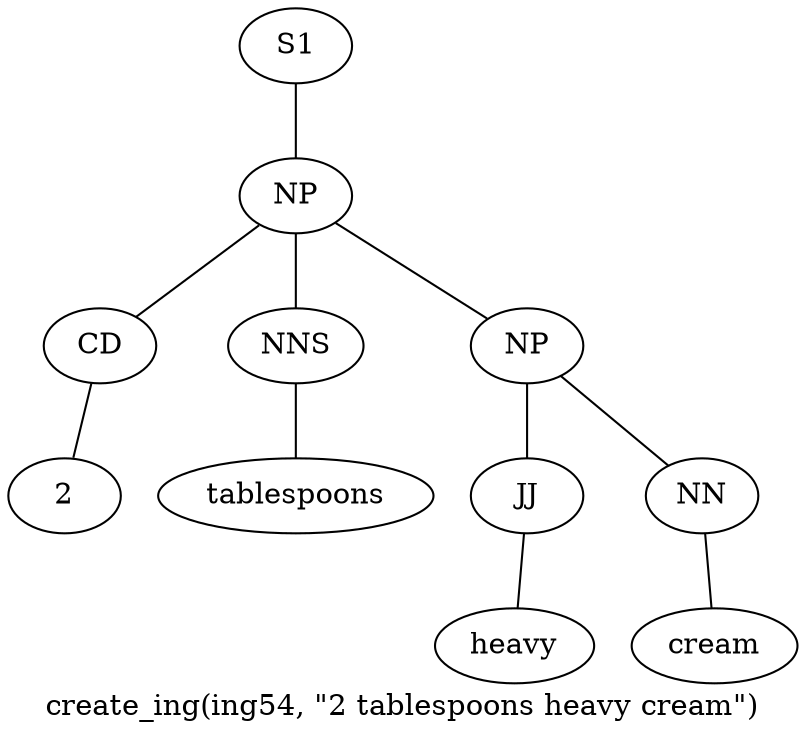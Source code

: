 graph SyntaxGraph {
	label = "create_ing(ing54, \"2 tablespoons heavy cream\")";
	Node0 [label="S1"];
	Node1 [label="NP"];
	Node2 [label="CD"];
	Node3 [label="2"];
	Node4 [label="NNS"];
	Node5 [label="tablespoons"];
	Node6 [label="NP"];
	Node7 [label="JJ"];
	Node8 [label="heavy"];
	Node9 [label="NN"];
	Node10 [label="cream"];

	Node0 -- Node1;
	Node1 -- Node2;
	Node1 -- Node4;
	Node1 -- Node6;
	Node2 -- Node3;
	Node4 -- Node5;
	Node6 -- Node7;
	Node6 -- Node9;
	Node7 -- Node8;
	Node9 -- Node10;
}